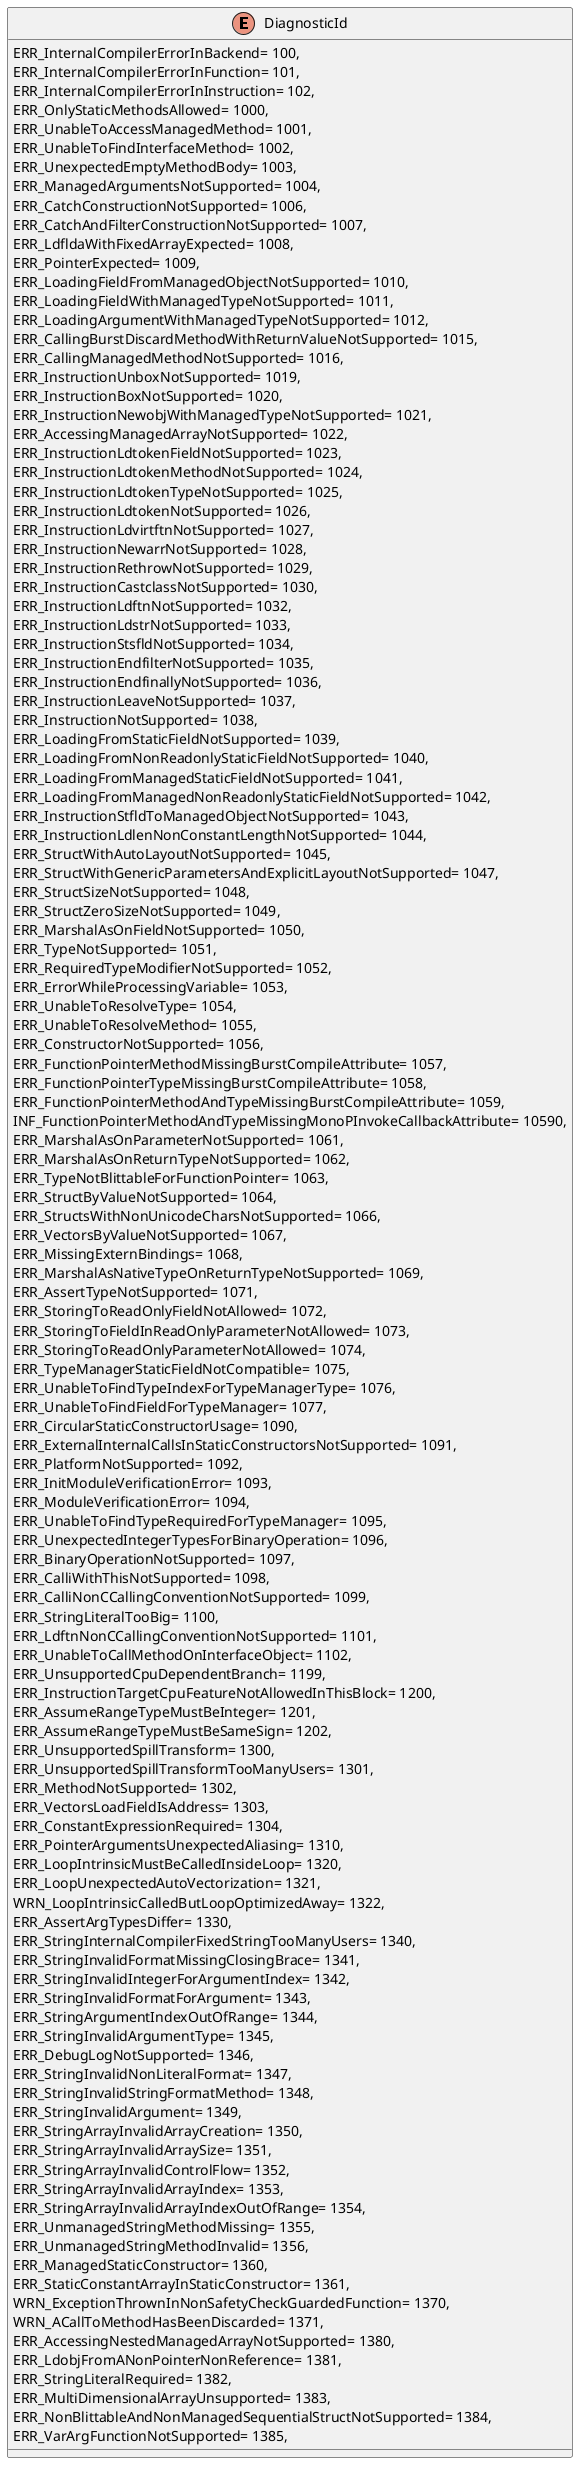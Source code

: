 @startuml
enum DiagnosticId {
    ERR_InternalCompilerErrorInBackend= 100,
    ERR_InternalCompilerErrorInFunction= 101,
    ERR_InternalCompilerErrorInInstruction= 102,
    ERR_OnlyStaticMethodsAllowed= 1000,
    ERR_UnableToAccessManagedMethod= 1001,
    ERR_UnableToFindInterfaceMethod= 1002,
    ERR_UnexpectedEmptyMethodBody= 1003,
    ERR_ManagedArgumentsNotSupported= 1004,
    ERR_CatchConstructionNotSupported= 1006,
    ERR_CatchAndFilterConstructionNotSupported= 1007,
    ERR_LdfldaWithFixedArrayExpected= 1008,
    ERR_PointerExpected= 1009,
    ERR_LoadingFieldFromManagedObjectNotSupported= 1010,
    ERR_LoadingFieldWithManagedTypeNotSupported= 1011,
    ERR_LoadingArgumentWithManagedTypeNotSupported= 1012,
    ERR_CallingBurstDiscardMethodWithReturnValueNotSupported= 1015,
    ERR_CallingManagedMethodNotSupported= 1016,
    ERR_InstructionUnboxNotSupported= 1019,
    ERR_InstructionBoxNotSupported= 1020,
    ERR_InstructionNewobjWithManagedTypeNotSupported= 1021,
    ERR_AccessingManagedArrayNotSupported= 1022,
    ERR_InstructionLdtokenFieldNotSupported= 1023,
    ERR_InstructionLdtokenMethodNotSupported= 1024,
    ERR_InstructionLdtokenTypeNotSupported= 1025,
    ERR_InstructionLdtokenNotSupported= 1026,
    ERR_InstructionLdvirtftnNotSupported= 1027,
    ERR_InstructionNewarrNotSupported= 1028,
    ERR_InstructionRethrowNotSupported= 1029,
    ERR_InstructionCastclassNotSupported= 1030,
    ERR_InstructionLdftnNotSupported= 1032,
    ERR_InstructionLdstrNotSupported= 1033,
    ERR_InstructionStsfldNotSupported= 1034,
    ERR_InstructionEndfilterNotSupported= 1035,
    ERR_InstructionEndfinallyNotSupported= 1036,
    ERR_InstructionLeaveNotSupported= 1037,
    ERR_InstructionNotSupported= 1038,
    ERR_LoadingFromStaticFieldNotSupported= 1039,
    ERR_LoadingFromNonReadonlyStaticFieldNotSupported= 1040,
    ERR_LoadingFromManagedStaticFieldNotSupported= 1041,
    ERR_LoadingFromManagedNonReadonlyStaticFieldNotSupported= 1042,
    ERR_InstructionStfldToManagedObjectNotSupported= 1043,
    ERR_InstructionLdlenNonConstantLengthNotSupported= 1044,
    ERR_StructWithAutoLayoutNotSupported= 1045,
    ERR_StructWithGenericParametersAndExplicitLayoutNotSupported= 1047,
    ERR_StructSizeNotSupported= 1048,
    ERR_StructZeroSizeNotSupported= 1049,
    ERR_MarshalAsOnFieldNotSupported= 1050,
    ERR_TypeNotSupported= 1051,
    ERR_RequiredTypeModifierNotSupported= 1052,
    ERR_ErrorWhileProcessingVariable= 1053,
    ERR_UnableToResolveType= 1054,
    ERR_UnableToResolveMethod= 1055,
    ERR_ConstructorNotSupported= 1056,
    ERR_FunctionPointerMethodMissingBurstCompileAttribute= 1057,
    ERR_FunctionPointerTypeMissingBurstCompileAttribute= 1058,
    ERR_FunctionPointerMethodAndTypeMissingBurstCompileAttribute= 1059,
    INF_FunctionPointerMethodAndTypeMissingMonoPInvokeCallbackAttribute= 10590,
    ERR_MarshalAsOnParameterNotSupported= 1061,
    ERR_MarshalAsOnReturnTypeNotSupported= 1062,
    ERR_TypeNotBlittableForFunctionPointer= 1063,
    ERR_StructByValueNotSupported= 1064,
    ERR_StructsWithNonUnicodeCharsNotSupported= 1066,
    ERR_VectorsByValueNotSupported= 1067,
    ERR_MissingExternBindings= 1068,
    ERR_MarshalAsNativeTypeOnReturnTypeNotSupported= 1069,
    ERR_AssertTypeNotSupported= 1071,
    ERR_StoringToReadOnlyFieldNotAllowed= 1072,
    ERR_StoringToFieldInReadOnlyParameterNotAllowed= 1073,
    ERR_StoringToReadOnlyParameterNotAllowed= 1074,
    ERR_TypeManagerStaticFieldNotCompatible= 1075,
    ERR_UnableToFindTypeIndexForTypeManagerType= 1076,
    ERR_UnableToFindFieldForTypeManager= 1077,
    ERR_CircularStaticConstructorUsage= 1090,
    ERR_ExternalInternalCallsInStaticConstructorsNotSupported= 1091,
    ERR_PlatformNotSupported= 1092,
    ERR_InitModuleVerificationError= 1093,
    ERR_ModuleVerificationError= 1094,
    ERR_UnableToFindTypeRequiredForTypeManager= 1095,
    ERR_UnexpectedIntegerTypesForBinaryOperation= 1096,
    ERR_BinaryOperationNotSupported= 1097,
    ERR_CalliWithThisNotSupported= 1098,
    ERR_CalliNonCCallingConventionNotSupported= 1099,
    ERR_StringLiteralTooBig= 1100,
    ERR_LdftnNonCCallingConventionNotSupported= 1101,
    ERR_UnableToCallMethodOnInterfaceObject= 1102,
    ERR_UnsupportedCpuDependentBranch= 1199,
    ERR_InstructionTargetCpuFeatureNotAllowedInThisBlock= 1200,
    ERR_AssumeRangeTypeMustBeInteger= 1201,
    ERR_AssumeRangeTypeMustBeSameSign= 1202,
    ERR_UnsupportedSpillTransform= 1300,
    ERR_UnsupportedSpillTransformTooManyUsers= 1301,
    ERR_MethodNotSupported= 1302,
    ERR_VectorsLoadFieldIsAddress= 1303,
    ERR_ConstantExpressionRequired= 1304,
    ERR_PointerArgumentsUnexpectedAliasing= 1310,
    ERR_LoopIntrinsicMustBeCalledInsideLoop= 1320,
    ERR_LoopUnexpectedAutoVectorization= 1321,
    WRN_LoopIntrinsicCalledButLoopOptimizedAway= 1322,
    ERR_AssertArgTypesDiffer= 1330,
    ERR_StringInternalCompilerFixedStringTooManyUsers= 1340,
    ERR_StringInvalidFormatMissingClosingBrace= 1341,
    ERR_StringInvalidIntegerForArgumentIndex= 1342,
    ERR_StringInvalidFormatForArgument= 1343,
    ERR_StringArgumentIndexOutOfRange= 1344,
    ERR_StringInvalidArgumentType= 1345,
    ERR_DebugLogNotSupported= 1346,
    ERR_StringInvalidNonLiteralFormat= 1347,
    ERR_StringInvalidStringFormatMethod= 1348,
    ERR_StringInvalidArgument= 1349,
    ERR_StringArrayInvalidArrayCreation= 1350,
    ERR_StringArrayInvalidArraySize= 1351,
    ERR_StringArrayInvalidControlFlow= 1352,
    ERR_StringArrayInvalidArrayIndex= 1353,
    ERR_StringArrayInvalidArrayIndexOutOfRange= 1354,
    ERR_UnmanagedStringMethodMissing= 1355,
    ERR_UnmanagedStringMethodInvalid= 1356,
    ERR_ManagedStaticConstructor= 1360,
    ERR_StaticConstantArrayInStaticConstructor= 1361,
    WRN_ExceptionThrownInNonSafetyCheckGuardedFunction= 1370,
    WRN_ACallToMethodHasBeenDiscarded= 1371,
    ERR_AccessingNestedManagedArrayNotSupported= 1380,
    ERR_LdobjFromANonPointerNonReference= 1381,
    ERR_StringLiteralRequired= 1382,
    ERR_MultiDimensionalArrayUnsupported= 1383,
    ERR_NonBlittableAndNonManagedSequentialStructNotSupported= 1384,
    ERR_VarArgFunctionNotSupported= 1385,
}
@enduml
